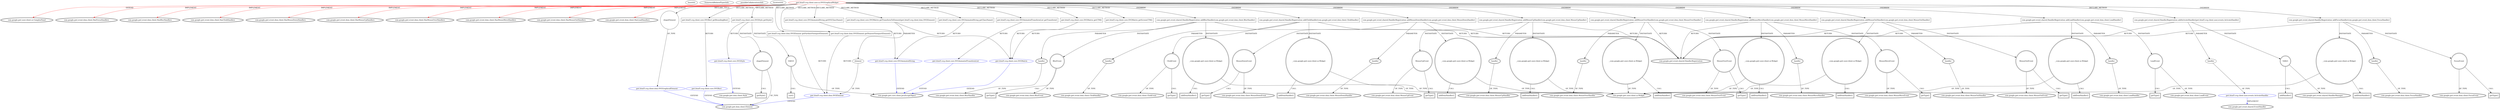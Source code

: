 digraph {
baseInfo[graphId=3974,category="extension_graph",isAnonymous=false,possibleRelation=true]
frameworkRelatedTypesInfo[0="com.google.gwt.user.client.ui.ComplexPanel",1="com.google.gwt.event.dom.client.HasFocusHandlers",2="com.google.gwt.event.dom.client.HasBlurHandlers",3="com.google.gwt.event.dom.client.HasClickHandlers",4="com.google.gwt.event.dom.client.HasMouseDownHandlers",5="com.google.gwt.event.dom.client.HasMouseUpHandlers",6="com.google.gwt.event.dom.client.HasMouseOverHandlers",7="com.google.gwt.event.dom.client.HasMouseMoveHandlers",8="com.google.gwt.event.dom.client.HasMouseOutHandlers",9="com.google.gwt.event.dom.client.HasLoadHandlers"]
possibleCollaborationsInfo[0="3974~CLIENT_METHOD_DECLARATION-RETURN_TYPE-~com.google.gwt.user.client.ui.ComplexPanel com.google.gwt.event.dom.client.HasFocusHandlers com.google.gwt.event.dom.client.HasBlurHandlers com.google.gwt.event.dom.client.HasClickHandlers com.google.gwt.event.dom.client.HasMouseDownHandlers com.google.gwt.event.dom.client.HasMouseUpHandlers com.google.gwt.event.dom.client.HasMouseOverHandlers com.google.gwt.event.dom.client.HasMouseMoveHandlers com.google.gwt.event.dom.client.HasMouseOutHandlers com.google.gwt.event.dom.client.HasLoadHandlers ~com.google.gwt.dom.client.Style ~false~false",1="3974~CLIENT_METHOD_DECLARATION-PARAMETER_DECLARATION-~com.google.gwt.user.client.ui.ComplexPanel com.google.gwt.event.dom.client.HasFocusHandlers com.google.gwt.event.dom.client.HasBlurHandlers com.google.gwt.event.dom.client.HasClickHandlers com.google.gwt.event.dom.client.HasMouseDownHandlers com.google.gwt.event.dom.client.HasMouseUpHandlers com.google.gwt.event.dom.client.HasMouseOverHandlers com.google.gwt.event.dom.client.HasMouseMoveHandlers com.google.gwt.event.dom.client.HasMouseOutHandlers com.google.gwt.event.dom.client.HasLoadHandlers ~com.google.gwt.event.shared.EventHandler ~false~false",2="3974~CLIENT_METHOD_DECLARATION-PARAMETER_DECLARATION-CLIENT_METHOD_DECLARATION-RETURN_TYPE-CLIENT_METHOD_DECLARATION-RETURN_TYPE-~com.google.gwt.user.client.ui.ComplexPanel com.google.gwt.event.dom.client.HasFocusHandlers com.google.gwt.event.dom.client.HasBlurHandlers com.google.gwt.event.dom.client.HasClickHandlers com.google.gwt.event.dom.client.HasMouseDownHandlers com.google.gwt.event.dom.client.HasMouseUpHandlers com.google.gwt.event.dom.client.HasMouseOverHandlers com.google.gwt.event.dom.client.HasMouseMoveHandlers com.google.gwt.event.dom.client.HasMouseOutHandlers com.google.gwt.event.dom.client.HasLoadHandlers ~com.google.gwt.dom.client.Element ~false~false",3="3974~FIELD_DECLARATION-~com.google.gwt.user.client.ui.ComplexPanel com.google.gwt.event.dom.client.HasFocusHandlers com.google.gwt.event.dom.client.HasBlurHandlers com.google.gwt.event.dom.client.HasClickHandlers com.google.gwt.event.dom.client.HasMouseDownHandlers com.google.gwt.event.dom.client.HasMouseUpHandlers com.google.gwt.event.dom.client.HasMouseOverHandlers com.google.gwt.event.dom.client.HasMouseMoveHandlers com.google.gwt.event.dom.client.HasMouseOutHandlers com.google.gwt.event.dom.client.HasLoadHandlers ~com.google.gwt.dom.client.Element ~false~false",4="3974~CLIENT_METHOD_DECLARATION-RETURN_TYPE-CLIENT_METHOD_DECLARATION-RETURN_TYPE-CLIENT_METHOD_DECLARATION-RETURN_TYPE-~com.google.gwt.user.client.ui.ComplexPanel com.google.gwt.event.dom.client.HasFocusHandlers com.google.gwt.event.dom.client.HasBlurHandlers com.google.gwt.event.dom.client.HasClickHandlers com.google.gwt.event.dom.client.HasMouseDownHandlers com.google.gwt.event.dom.client.HasMouseUpHandlers com.google.gwt.event.dom.client.HasMouseOverHandlers com.google.gwt.event.dom.client.HasMouseMoveHandlers com.google.gwt.event.dom.client.HasMouseOutHandlers com.google.gwt.event.dom.client.HasLoadHandlers ~com.google.gwt.core.client.JavaScriptObject ~false~false",5="3974~CLIENT_METHOD_DECLARATION-RETURN_TYPE-~com.google.gwt.user.client.ui.ComplexPanel com.google.gwt.event.dom.client.HasFocusHandlers com.google.gwt.event.dom.client.HasBlurHandlers com.google.gwt.event.dom.client.HasClickHandlers com.google.gwt.event.dom.client.HasMouseDownHandlers com.google.gwt.event.dom.client.HasMouseUpHandlers com.google.gwt.event.dom.client.HasMouseOverHandlers com.google.gwt.event.dom.client.HasMouseMoveHandlers com.google.gwt.event.dom.client.HasMouseOutHandlers com.google.gwt.event.dom.client.HasLoadHandlers ~com.google.gwt.core.client.JavaScriptObject ~false~false",6="3974~CLIENT_METHOD_DECLARATION-RETURN_TYPE-CLIENT_METHOD_DECLARATION-RETURN_TYPE-~com.google.gwt.user.client.ui.ComplexPanel com.google.gwt.event.dom.client.HasFocusHandlers com.google.gwt.event.dom.client.HasBlurHandlers com.google.gwt.event.dom.client.HasClickHandlers com.google.gwt.event.dom.client.HasMouseDownHandlers com.google.gwt.event.dom.client.HasMouseUpHandlers com.google.gwt.event.dom.client.HasMouseOverHandlers com.google.gwt.event.dom.client.HasMouseMoveHandlers com.google.gwt.event.dom.client.HasMouseOutHandlers com.google.gwt.event.dom.client.HasLoadHandlers ~com.google.gwt.core.client.JavaScriptObject ~false~false",7="3974~CLIENT_METHOD_DECLARATION-RETURN_TYPE-~com.google.gwt.user.client.ui.ComplexPanel com.google.gwt.event.dom.client.HasFocusHandlers com.google.gwt.event.dom.client.HasBlurHandlers com.google.gwt.event.dom.client.HasClickHandlers com.google.gwt.event.dom.client.HasMouseDownHandlers com.google.gwt.event.dom.client.HasMouseUpHandlers com.google.gwt.event.dom.client.HasMouseOverHandlers com.google.gwt.event.dom.client.HasMouseMoveHandlers com.google.gwt.event.dom.client.HasMouseOutHandlers com.google.gwt.event.dom.client.HasLoadHandlers ~com.google.gwt.dom.client.Element ~false~false"]
locationInfo[projectName="mguiral-GwtSvgLib",filePath="/mguiral-GwtSvgLib/GwtSvgLib-master/src/gwt/html5/svg/client/user/ui/SVGGraphicalWidget.java",contextSignature="SVGGraphicalWidget",graphId="3974"]
0[label="gwt.html5.svg.client.user.ui.SVGGraphicalWidget",vertexType="ROOT_CLIENT_CLASS_DECLARATION",isFrameworkType=false,color=red]
1[label="com.google.gwt.user.client.ui.ComplexPanel",vertexType="FRAMEWORK_CLASS_TYPE",isFrameworkType=true,peripheries=2]
2[label="com.google.gwt.event.dom.client.HasFocusHandlers",vertexType="FRAMEWORK_INTERFACE_TYPE",isFrameworkType=true,peripheries=2]
3[label="com.google.gwt.event.dom.client.HasBlurHandlers",vertexType="FRAMEWORK_INTERFACE_TYPE",isFrameworkType=true,peripheries=2]
4[label="com.google.gwt.event.dom.client.HasClickHandlers",vertexType="FRAMEWORK_INTERFACE_TYPE",isFrameworkType=true,peripheries=2]
5[label="com.google.gwt.event.dom.client.HasMouseDownHandlers",vertexType="FRAMEWORK_INTERFACE_TYPE",isFrameworkType=true,peripheries=2]
6[label="com.google.gwt.event.dom.client.HasMouseUpHandlers",vertexType="FRAMEWORK_INTERFACE_TYPE",isFrameworkType=true,peripheries=2]
7[label="com.google.gwt.event.dom.client.HasMouseOverHandlers",vertexType="FRAMEWORK_INTERFACE_TYPE",isFrameworkType=true,peripheries=2]
8[label="com.google.gwt.event.dom.client.HasMouseMoveHandlers",vertexType="FRAMEWORK_INTERFACE_TYPE",isFrameworkType=true,peripheries=2]
9[label="com.google.gwt.event.dom.client.HasMouseOutHandlers",vertexType="FRAMEWORK_INTERFACE_TYPE",isFrameworkType=true,peripheries=2]
10[label="com.google.gwt.event.dom.client.HasLoadHandlers",vertexType="FRAMEWORK_INTERFACE_TYPE",isFrameworkType=true,peripheries=2]
11[label="shapeElement",vertexType="FIELD_DECLARATION",isFrameworkType=false,shape=circle]
12[label="gwt.html5.svg.client.dom.SVGGraphicalElement",vertexType="REFERENCE_CLIENT_CLASS_DECLARATION",isFrameworkType=false,color=blue]
13[label="com.google.gwt.dom.client.Element",vertexType="FRAMEWORK_CLASS_TYPE",isFrameworkType=true,peripheries=2]
14[label="com.google.gwt.event.shared.HandlerRegistration addFocusHandler(com.google.gwt.event.dom.client.FocusHandler)",vertexType="OVERRIDING_METHOD_DECLARATION",isFrameworkType=false,shape=box]
15[label="com.google.gwt.event.shared.HandlerRegistration",vertexType="FRAMEWORK_INTERFACE_TYPE",isFrameworkType=true,peripheries=2]
16[label="handler",vertexType="PARAMETER_DECLARATION",isFrameworkType=true,peripheries=2]
17[label="com.google.gwt.event.dom.client.FocusHandler",vertexType="FRAMEWORK_INTERFACE_TYPE",isFrameworkType=true,peripheries=2]
18[label="_:com.google.gwt.user.client.ui.Widget",vertexType="VARIABLE_EXPRESION",isFrameworkType=true,peripheries=2,shape=circle]
20[label="com.google.gwt.user.client.ui.Widget",vertexType="FRAMEWORK_CLASS_TYPE",isFrameworkType=true,peripheries=2]
19[label="addDomHandler()",vertexType="INSIDE_CALL",isFrameworkType=true,peripheries=2,shape=box]
21[label="FocusEvent",vertexType="VARIABLE_EXPRESION",isFrameworkType=true,peripheries=2,shape=circle]
23[label="com.google.gwt.event.dom.client.FocusEvent",vertexType="FRAMEWORK_CLASS_TYPE",isFrameworkType=true,peripheries=2]
22[label="getType()",vertexType="INSIDE_CALL",isFrameworkType=true,peripheries=2,shape=box]
24[label="com.google.gwt.event.shared.HandlerRegistration addBlurHandler(com.google.gwt.event.dom.client.BlurHandler)",vertexType="OVERRIDING_METHOD_DECLARATION",isFrameworkType=false,shape=box]
26[label="handler",vertexType="PARAMETER_DECLARATION",isFrameworkType=true,peripheries=2]
27[label="com.google.gwt.event.dom.client.BlurHandler",vertexType="FRAMEWORK_INTERFACE_TYPE",isFrameworkType=true,peripheries=2]
28[label="_:com.google.gwt.user.client.ui.Widget",vertexType="VARIABLE_EXPRESION",isFrameworkType=true,peripheries=2,shape=circle]
29[label="addDomHandler()",vertexType="INSIDE_CALL",isFrameworkType=true,peripheries=2,shape=box]
31[label="BlurEvent",vertexType="VARIABLE_EXPRESION",isFrameworkType=true,peripheries=2,shape=circle]
33[label="com.google.gwt.event.dom.client.BlurEvent",vertexType="FRAMEWORK_CLASS_TYPE",isFrameworkType=true,peripheries=2]
32[label="getType()",vertexType="INSIDE_CALL",isFrameworkType=true,peripheries=2,shape=box]
34[label="com.google.gwt.event.shared.HandlerRegistration addClickHandler(com.google.gwt.event.dom.client.ClickHandler)",vertexType="OVERRIDING_METHOD_DECLARATION",isFrameworkType=false,shape=box]
36[label="handler",vertexType="PARAMETER_DECLARATION",isFrameworkType=true,peripheries=2]
37[label="com.google.gwt.event.dom.client.ClickHandler",vertexType="FRAMEWORK_INTERFACE_TYPE",isFrameworkType=true,peripheries=2]
38[label="_:com.google.gwt.user.client.ui.Widget",vertexType="VARIABLE_EXPRESION",isFrameworkType=true,peripheries=2,shape=circle]
39[label="addDomHandler()",vertexType="INSIDE_CALL",isFrameworkType=true,peripheries=2,shape=box]
41[label="ClickEvent",vertexType="VARIABLE_EXPRESION",isFrameworkType=true,peripheries=2,shape=circle]
43[label="com.google.gwt.event.dom.client.ClickEvent",vertexType="FRAMEWORK_CLASS_TYPE",isFrameworkType=true,peripheries=2]
42[label="getType()",vertexType="INSIDE_CALL",isFrameworkType=true,peripheries=2,shape=box]
44[label="com.google.gwt.event.shared.HandlerRegistration addMouseDownHandler(com.google.gwt.event.dom.client.MouseDownHandler)",vertexType="OVERRIDING_METHOD_DECLARATION",isFrameworkType=false,shape=box]
46[label="handler",vertexType="PARAMETER_DECLARATION",isFrameworkType=true,peripheries=2]
47[label="com.google.gwt.event.dom.client.MouseDownHandler",vertexType="FRAMEWORK_INTERFACE_TYPE",isFrameworkType=true,peripheries=2]
48[label="_:com.google.gwt.user.client.ui.Widget",vertexType="VARIABLE_EXPRESION",isFrameworkType=true,peripheries=2,shape=circle]
49[label="addDomHandler()",vertexType="INSIDE_CALL",isFrameworkType=true,peripheries=2,shape=box]
51[label="MouseDownEvent",vertexType="VARIABLE_EXPRESION",isFrameworkType=true,peripheries=2,shape=circle]
53[label="com.google.gwt.event.dom.client.MouseDownEvent",vertexType="FRAMEWORK_CLASS_TYPE",isFrameworkType=true,peripheries=2]
52[label="getType()",vertexType="INSIDE_CALL",isFrameworkType=true,peripheries=2,shape=box]
54[label="com.google.gwt.event.shared.HandlerRegistration addMouseUpHandler(com.google.gwt.event.dom.client.MouseUpHandler)",vertexType="OVERRIDING_METHOD_DECLARATION",isFrameworkType=false,shape=box]
56[label="handler",vertexType="PARAMETER_DECLARATION",isFrameworkType=true,peripheries=2]
57[label="com.google.gwt.event.dom.client.MouseUpHandler",vertexType="FRAMEWORK_INTERFACE_TYPE",isFrameworkType=true,peripheries=2]
58[label="_:com.google.gwt.user.client.ui.Widget",vertexType="VARIABLE_EXPRESION",isFrameworkType=true,peripheries=2,shape=circle]
59[label="addDomHandler()",vertexType="INSIDE_CALL",isFrameworkType=true,peripheries=2,shape=box]
61[label="MouseUpEvent",vertexType="VARIABLE_EXPRESION",isFrameworkType=true,peripheries=2,shape=circle]
63[label="com.google.gwt.event.dom.client.MouseUpEvent",vertexType="FRAMEWORK_CLASS_TYPE",isFrameworkType=true,peripheries=2]
62[label="getType()",vertexType="INSIDE_CALL",isFrameworkType=true,peripheries=2,shape=box]
64[label="com.google.gwt.event.shared.HandlerRegistration addMouseOverHandler(com.google.gwt.event.dom.client.MouseOverHandler)",vertexType="OVERRIDING_METHOD_DECLARATION",isFrameworkType=false,shape=box]
66[label="handler",vertexType="PARAMETER_DECLARATION",isFrameworkType=true,peripheries=2]
67[label="com.google.gwt.event.dom.client.MouseOverHandler",vertexType="FRAMEWORK_INTERFACE_TYPE",isFrameworkType=true,peripheries=2]
68[label="_:com.google.gwt.user.client.ui.Widget",vertexType="VARIABLE_EXPRESION",isFrameworkType=true,peripheries=2,shape=circle]
69[label="addDomHandler()",vertexType="INSIDE_CALL",isFrameworkType=true,peripheries=2,shape=box]
71[label="MouseOverEvent",vertexType="VARIABLE_EXPRESION",isFrameworkType=true,peripheries=2,shape=circle]
73[label="com.google.gwt.event.dom.client.MouseOverEvent",vertexType="FRAMEWORK_CLASS_TYPE",isFrameworkType=true,peripheries=2]
72[label="getType()",vertexType="INSIDE_CALL",isFrameworkType=true,peripheries=2,shape=box]
74[label="com.google.gwt.event.shared.HandlerRegistration addMouseMoveHandler(com.google.gwt.event.dom.client.MouseMoveHandler)",vertexType="OVERRIDING_METHOD_DECLARATION",isFrameworkType=false,shape=box]
76[label="handler",vertexType="PARAMETER_DECLARATION",isFrameworkType=true,peripheries=2]
77[label="com.google.gwt.event.dom.client.MouseMoveHandler",vertexType="FRAMEWORK_INTERFACE_TYPE",isFrameworkType=true,peripheries=2]
78[label="_:com.google.gwt.user.client.ui.Widget",vertexType="VARIABLE_EXPRESION",isFrameworkType=true,peripheries=2,shape=circle]
79[label="addDomHandler()",vertexType="INSIDE_CALL",isFrameworkType=true,peripheries=2,shape=box]
81[label="MouseMoveEvent",vertexType="VARIABLE_EXPRESION",isFrameworkType=true,peripheries=2,shape=circle]
83[label="com.google.gwt.event.dom.client.MouseMoveEvent",vertexType="FRAMEWORK_CLASS_TYPE",isFrameworkType=true,peripheries=2]
82[label="getType()",vertexType="INSIDE_CALL",isFrameworkType=true,peripheries=2,shape=box]
84[label="com.google.gwt.event.shared.HandlerRegistration addMouseOutHandler(com.google.gwt.event.dom.client.MouseOutHandler)",vertexType="OVERRIDING_METHOD_DECLARATION",isFrameworkType=false,shape=box]
86[label="handler",vertexType="PARAMETER_DECLARATION",isFrameworkType=true,peripheries=2]
87[label="com.google.gwt.event.dom.client.MouseOutHandler",vertexType="FRAMEWORK_INTERFACE_TYPE",isFrameworkType=true,peripheries=2]
88[label="_:com.google.gwt.user.client.ui.Widget",vertexType="VARIABLE_EXPRESION",isFrameworkType=true,peripheries=2,shape=circle]
89[label="addDomHandler()",vertexType="INSIDE_CALL",isFrameworkType=true,peripheries=2,shape=box]
91[label="MouseOutEvent",vertexType="VARIABLE_EXPRESION",isFrameworkType=true,peripheries=2,shape=circle]
93[label="com.google.gwt.event.dom.client.MouseOutEvent",vertexType="FRAMEWORK_CLASS_TYPE",isFrameworkType=true,peripheries=2]
92[label="getType()",vertexType="INSIDE_CALL",isFrameworkType=true,peripheries=2,shape=box]
94[label="com.google.gwt.event.shared.HandlerRegistration addLoadHandler(com.google.gwt.event.dom.client.LoadHandler)",vertexType="OVERRIDING_METHOD_DECLARATION",isFrameworkType=false,shape=box]
96[label="handler",vertexType="PARAMETER_DECLARATION",isFrameworkType=true,peripheries=2]
97[label="com.google.gwt.event.dom.client.LoadHandler",vertexType="FRAMEWORK_INTERFACE_TYPE",isFrameworkType=true,peripheries=2]
98[label="_:com.google.gwt.user.client.ui.Widget",vertexType="VARIABLE_EXPRESION",isFrameworkType=true,peripheries=2,shape=circle]
99[label="addDomHandler()",vertexType="INSIDE_CALL",isFrameworkType=true,peripheries=2,shape=box]
101[label="LoadEvent",vertexType="VARIABLE_EXPRESION",isFrameworkType=true,peripheries=2,shape=circle]
103[label="com.google.gwt.event.dom.client.LoadEvent",vertexType="FRAMEWORK_CLASS_TYPE",isFrameworkType=true,peripheries=2]
102[label="getType()",vertexType="INSIDE_CALL",isFrameworkType=true,peripheries=2,shape=box]
112[label="gwt.html5.svg.client.core.SVGAnimatedString getClassName()",vertexType="CLIENT_METHOD_DECLARATION",isFrameworkType=false,shape=box]
113[label="gwt.html5.svg.client.core.SVGAnimatedString",vertexType="REFERENCE_CLIENT_CLASS_DECLARATION",isFrameworkType=false,color=blue]
114[label="com.google.gwt.core.client.JavaScriptObject",vertexType="FRAMEWORK_CLASS_TYPE",isFrameworkType=true,peripheries=2]
115[label="gwt.html5.svg.client.core.SVGAnimatedString getSVGClassName()",vertexType="CLIENT_METHOD_DECLARATION",isFrameworkType=false,shape=box]
117[label="gwt.html5.svg.client.core.SVGStyle getStyle()",vertexType="CLIENT_METHOD_DECLARATION",isFrameworkType=false,shape=box]
118[label="gwt.html5.svg.client.core.SVGStyle",vertexType="REFERENCE_CLIENT_CLASS_DECLARATION",isFrameworkType=false,color=blue]
119[label="com.google.gwt.dom.client.Style",vertexType="FRAMEWORK_CLASS_TYPE",isFrameworkType=true,peripheries=2]
120[label="VAR19",vertexType="VARIABLE_EXPRESION",isFrameworkType=true,peripheries=2,shape=circle]
121[label="cast()",vertexType="INSIDE_CALL",isFrameworkType=true,peripheries=2,shape=box]
123[label="shapeElement",vertexType="VARIABLE_EXPRESION",isFrameworkType=true,peripheries=2,shape=circle]
124[label="getStyle()",vertexType="INSIDE_CALL",isFrameworkType=true,peripheries=2,shape=box]
126[label="gwt.html5.svg.client.core.SVGAnimatedTransformList getTransform()",vertexType="CLIENT_METHOD_DECLARATION",isFrameworkType=false,shape=box]
127[label="gwt.html5.svg.client.core.SVGAnimatedTransformList",vertexType="REFERENCE_CLIENT_CLASS_DECLARATION",isFrameworkType=false,color=blue]
131[label="gwt.html5.svg.client.core.SVGRect getBoundingBox()",vertexType="CLIENT_METHOD_DECLARATION",isFrameworkType=false,shape=box]
132[label="gwt.html5.svg.client.core.SVGRect",vertexType="REFERENCE_CLIENT_CLASS_DECLARATION",isFrameworkType=false,color=blue]
134[label="gwt.html5.svg.client.core.SVGMatrix getCTM()",vertexType="CLIENT_METHOD_DECLARATION",isFrameworkType=false,shape=box]
135[label="gwt.html5.svg.client.core.SVGMatrix",vertexType="REFERENCE_CLIENT_CLASS_DECLARATION",isFrameworkType=false,color=blue]
137[label="gwt.html5.svg.client.dom.SVGElement getFarthestViewportElement()",vertexType="CLIENT_METHOD_DECLARATION",isFrameworkType=false,shape=box]
138[label="gwt.html5.svg.client.dom.SVGElement",vertexType="REFERENCE_CLIENT_CLASS_DECLARATION",isFrameworkType=false,color=blue]
140[label="gwt.html5.svg.client.dom.SVGElement getNearestViewportElement()",vertexType="CLIENT_METHOD_DECLARATION",isFrameworkType=false,shape=box]
142[label="gwt.html5.svg.client.core.SVGMatrix getScreenCTM()",vertexType="CLIENT_METHOD_DECLARATION",isFrameworkType=false,shape=box]
144[label="gwt.html5.svg.client.core.SVGMatrix getTransformToElement(gwt.html5.svg.client.dom.SVGElement)",vertexType="CLIENT_METHOD_DECLARATION",isFrameworkType=false,shape=box]
146[label="element",vertexType="PARAMETER_DECLARATION",isFrameworkType=false]
149[label="com.google.gwt.event.shared.HandlerRegistration addActivateHandler(gwt.html5.svg.client.user.events.ActivateHandler)",vertexType="CLIENT_METHOD_DECLARATION",isFrameworkType=false,shape=box]
151[label="handler",vertexType="PARAMETER_DECLARATION",isFrameworkType=false]
152[label="gwt.html5.svg.client.user.events.ActivateHandler",vertexType="REFERENCE_CLIENT_CLASS_DECLARATION",isFrameworkType=false,color=blue]
153[label="com.google.gwt.event.shared.EventHandler",vertexType="FRAMEWORK_INTERFACE_TYPE",isFrameworkType=true,peripheries=2]
154[label="VAR21",vertexType="VARIABLE_EXPRESION",isFrameworkType=true,peripheries=2,shape=circle]
156[label="com.google.gwt.event.shared.HandlerManager",vertexType="FRAMEWORK_CLASS_TYPE",isFrameworkType=true,peripheries=2]
155[label="addHandler()",vertexType="INSIDE_CALL",isFrameworkType=true,peripheries=2,shape=box]
0->1[label="EXTEND",color=red]
0->2[label="IMPLEMENT",color=red]
0->3[label="IMPLEMENT",color=red]
0->4[label="IMPLEMENT",color=red]
0->5[label="IMPLEMENT",color=red]
0->6[label="IMPLEMENT",color=red]
0->7[label="IMPLEMENT",color=red]
0->8[label="IMPLEMENT",color=red]
0->9[label="IMPLEMENT",color=red]
0->10[label="IMPLEMENT",color=red]
0->11[label="DECLARE_FIELD"]
12->13[label="EXTEND",color=blue]
11->12[label="OF_TYPE"]
0->14[label="OVERRIDE"]
14->15[label="RETURN"]
16->17[label="OF_TYPE"]
14->16[label="PARAMETER"]
14->18[label="INSTANTIATE"]
18->20[label="OF_TYPE"]
18->19[label="CALL"]
14->21[label="INSTANTIATE"]
21->23[label="OF_TYPE"]
21->22[label="CALL"]
0->24[label="OVERRIDE"]
24->15[label="RETURN"]
26->27[label="OF_TYPE"]
24->26[label="PARAMETER"]
24->28[label="INSTANTIATE"]
28->20[label="OF_TYPE"]
28->29[label="CALL"]
24->31[label="INSTANTIATE"]
31->33[label="OF_TYPE"]
31->32[label="CALL"]
0->34[label="OVERRIDE"]
34->15[label="RETURN"]
36->37[label="OF_TYPE"]
34->36[label="PARAMETER"]
34->38[label="INSTANTIATE"]
38->20[label="OF_TYPE"]
38->39[label="CALL"]
34->41[label="INSTANTIATE"]
41->43[label="OF_TYPE"]
41->42[label="CALL"]
0->44[label="OVERRIDE"]
44->15[label="RETURN"]
46->47[label="OF_TYPE"]
44->46[label="PARAMETER"]
44->48[label="INSTANTIATE"]
48->20[label="OF_TYPE"]
48->49[label="CALL"]
44->51[label="INSTANTIATE"]
51->53[label="OF_TYPE"]
51->52[label="CALL"]
0->54[label="OVERRIDE"]
54->15[label="RETURN"]
56->57[label="OF_TYPE"]
54->56[label="PARAMETER"]
54->58[label="INSTANTIATE"]
58->20[label="OF_TYPE"]
58->59[label="CALL"]
54->61[label="INSTANTIATE"]
61->63[label="OF_TYPE"]
61->62[label="CALL"]
0->64[label="OVERRIDE"]
64->15[label="RETURN"]
66->67[label="OF_TYPE"]
64->66[label="PARAMETER"]
64->68[label="INSTANTIATE"]
68->20[label="OF_TYPE"]
68->69[label="CALL"]
64->71[label="INSTANTIATE"]
71->73[label="OF_TYPE"]
71->72[label="CALL"]
0->74[label="OVERRIDE"]
74->15[label="RETURN"]
76->77[label="OF_TYPE"]
74->76[label="PARAMETER"]
74->78[label="INSTANTIATE"]
78->20[label="OF_TYPE"]
78->79[label="CALL"]
74->81[label="INSTANTIATE"]
81->83[label="OF_TYPE"]
81->82[label="CALL"]
0->84[label="OVERRIDE"]
84->15[label="RETURN"]
86->87[label="OF_TYPE"]
84->86[label="PARAMETER"]
84->88[label="INSTANTIATE"]
88->20[label="OF_TYPE"]
88->89[label="CALL"]
84->91[label="INSTANTIATE"]
91->93[label="OF_TYPE"]
91->92[label="CALL"]
0->94[label="OVERRIDE"]
94->15[label="RETURN"]
96->97[label="OF_TYPE"]
94->96[label="PARAMETER"]
94->98[label="INSTANTIATE"]
98->20[label="OF_TYPE"]
98->99[label="CALL"]
94->101[label="INSTANTIATE"]
101->103[label="OF_TYPE"]
101->102[label="CALL"]
0->112[label="DECLARE_METHOD"]
113->114[label="EXTEND",color=blue]
112->113[label="RETURN"]
0->115[label="DECLARE_METHOD"]
115->113[label="RETURN"]
0->117[label="DECLARE_METHOD"]
118->119[label="EXTEND",color=blue]
117->118[label="RETURN"]
117->120[label="INSTANTIATE"]
120->114[label="OF_TYPE"]
120->121[label="CALL"]
117->123[label="INSTANTIATE"]
123->13[label="OF_TYPE"]
123->124[label="CALL"]
0->126[label="DECLARE_METHOD"]
127->114[label="EXTEND",color=blue]
126->127[label="RETURN"]
0->131[label="DECLARE_METHOD"]
132->13[label="EXTEND",color=blue]
131->132[label="RETURN"]
0->134[label="DECLARE_METHOD"]
135->114[label="EXTEND",color=blue]
134->135[label="RETURN"]
0->137[label="DECLARE_METHOD"]
138->13[label="EXTEND",color=blue]
137->138[label="RETURN"]
0->140[label="DECLARE_METHOD"]
140->138[label="RETURN"]
0->142[label="DECLARE_METHOD"]
142->135[label="RETURN"]
0->144[label="DECLARE_METHOD"]
144->135[label="RETURN"]
146->138[label="OF_TYPE"]
144->146[label="PARAMETER"]
0->149[label="DECLARE_METHOD"]
149->15[label="RETURN"]
152->153[label="IMPLEMENT",color=blue]
151->152[label="OF_TYPE"]
149->151[label="PARAMETER"]
149->154[label="INSTANTIATE"]
154->156[label="OF_TYPE"]
154->155[label="CALL"]
}
